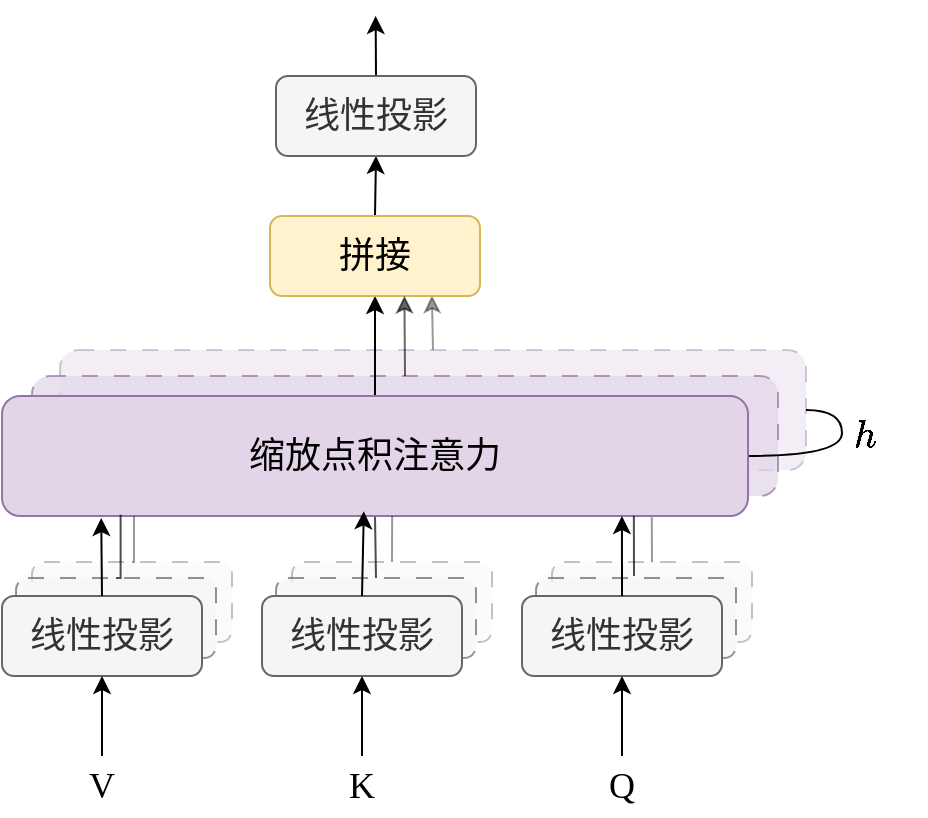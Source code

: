 <mxfile version="26.2.6">
  <diagram name="Page-1" id="xW-WMZ9OCgLaWtX6TRYx">
    <mxGraphModel dx="838" dy="503" grid="1" gridSize="10" guides="1" tooltips="1" connect="1" arrows="1" fold="1" page="1" pageScale="1" pageWidth="850" pageHeight="1100" math="1" shadow="0">
      <root>
        <mxCell id="0" />
        <mxCell id="1" parent="0" />
        <mxCell id="HYoXXiCOUGap_etAaGFY-51" style="rounded=0;orthogonalLoop=1;jettySize=auto;html=1;exitX=0.5;exitY=0;exitDx=0;exitDy=0;entryX=0.771;entryY=0.992;entryDx=0;entryDy=0;entryPerimeter=0;opacity=40;" edge="1" parent="1" source="HYoXXiCOUGap_etAaGFY-31" target="HYoXXiCOUGap_etAaGFY-48">
          <mxGeometry relative="1" as="geometry" />
        </mxCell>
        <mxCell id="HYoXXiCOUGap_etAaGFY-31" value="" style="rounded=1;whiteSpace=wrap;html=1;fontSize=18;fontFamily=SimSun;fillColor=#e1d5e7;strokeColor=#9673a6;opacity=40;dashed=1;dashPattern=8 8;" vertex="1" parent="1">
          <mxGeometry x="189" y="317" width="373" height="60" as="geometry" />
        </mxCell>
        <mxCell id="HYoXXiCOUGap_etAaGFY-30" value="" style="rounded=1;whiteSpace=wrap;html=1;fontSize=18;fontFamily=SimSun;fillColor=#e1d5e7;strokeColor=#9673a6;opacity=70;dashed=1;dashPattern=8 8;" vertex="1" parent="1">
          <mxGeometry x="175" y="330" width="373" height="60" as="geometry" />
        </mxCell>
        <mxCell id="HYoXXiCOUGap_etAaGFY-6" value="" style="rounded=1;whiteSpace=wrap;html=1;fontFamily=SimSun;fontSize=18;fillColor=#f5f5f5;strokeColor=#666666;dashed=1;dashPattern=8 8;opacity=40;fontColor=#333333;" vertex="1" parent="1">
          <mxGeometry x="175" y="423" width="100" height="40" as="geometry" />
        </mxCell>
        <mxCell id="HYoXXiCOUGap_etAaGFY-5" value="" style="rounded=1;whiteSpace=wrap;html=1;fontFamily=SimSun;fontSize=18;fillColor=#f5f5f5;strokeColor=#666666;dashed=1;dashPattern=8 8;opacity=70;fontColor=#333333;" vertex="1" parent="1">
          <mxGeometry x="167" y="431" width="100" height="40" as="geometry" />
        </mxCell>
        <mxCell id="HYoXXiCOUGap_etAaGFY-1" value="线性投影" style="rounded=1;whiteSpace=wrap;html=1;fontFamily=SimSun;fontSize=18;fillColor=#f5f5f5;strokeColor=#666666;fontColor=#333333;" vertex="1" parent="1">
          <mxGeometry x="160" y="440" width="100" height="40" as="geometry" />
        </mxCell>
        <mxCell id="HYoXXiCOUGap_etAaGFY-11" value="" style="rounded=1;whiteSpace=wrap;html=1;fontFamily=SimSun;fontSize=18;fillColor=#f5f5f5;strokeColor=#666666;dashed=1;dashPattern=8 8;opacity=40;fontColor=#333333;" vertex="1" parent="1">
          <mxGeometry x="305" y="423" width="100" height="40" as="geometry" />
        </mxCell>
        <mxCell id="HYoXXiCOUGap_etAaGFY-32" style="rounded=0;orthogonalLoop=1;jettySize=auto;html=1;exitX=0.5;exitY=0;exitDx=0;exitDy=0;entryX=0.5;entryY=1;entryDx=0;entryDy=0;endArrow=none;startFill=0;opacity=70;" edge="1" parent="1" source="HYoXXiCOUGap_etAaGFY-12" target="HYoXXiCOUGap_etAaGFY-25">
          <mxGeometry relative="1" as="geometry" />
        </mxCell>
        <mxCell id="HYoXXiCOUGap_etAaGFY-12" value="" style="rounded=1;whiteSpace=wrap;html=1;fontFamily=SimSun;fontSize=18;fillColor=#f5f5f5;strokeColor=#666666;dashed=1;dashPattern=8 8;opacity=70;fontColor=#333333;" vertex="1" parent="1">
          <mxGeometry x="297" y="431" width="100" height="40" as="geometry" />
        </mxCell>
        <mxCell id="HYoXXiCOUGap_etAaGFY-13" value="线性投影" style="rounded=1;whiteSpace=wrap;html=1;fontFamily=SimSun;fontSize=18;fillColor=#f5f5f5;strokeColor=#666666;fontColor=#333333;" vertex="1" parent="1">
          <mxGeometry x="290" y="440" width="100" height="40" as="geometry" />
        </mxCell>
        <mxCell id="HYoXXiCOUGap_etAaGFY-14" value="" style="rounded=1;whiteSpace=wrap;html=1;fontFamily=SimSun;fontSize=18;fillColor=#f5f5f5;strokeColor=#666666;dashed=1;dashPattern=8 8;opacity=40;fontColor=#333333;" vertex="1" parent="1">
          <mxGeometry x="435" y="423" width="100" height="40" as="geometry" />
        </mxCell>
        <mxCell id="HYoXXiCOUGap_etAaGFY-15" value="" style="rounded=1;whiteSpace=wrap;html=1;fontFamily=SimSun;fontSize=18;fillColor=#f5f5f5;strokeColor=#666666;dashed=1;dashPattern=8 8;opacity=70;fontColor=#333333;" vertex="1" parent="1">
          <mxGeometry x="427" y="431" width="100" height="40" as="geometry" />
        </mxCell>
        <mxCell id="HYoXXiCOUGap_etAaGFY-16" value="线性投影" style="rounded=1;whiteSpace=wrap;html=1;fontFamily=SimSun;fontSize=18;fillColor=#f5f5f5;strokeColor=#666666;fontColor=#333333;" vertex="1" parent="1">
          <mxGeometry x="420" y="440" width="100" height="40" as="geometry" />
        </mxCell>
        <mxCell id="HYoXXiCOUGap_etAaGFY-21" style="edgeStyle=orthogonalEdgeStyle;rounded=0;orthogonalLoop=1;jettySize=auto;html=1;exitX=0.5;exitY=0;exitDx=0;exitDy=0;entryX=0.5;entryY=1;entryDx=0;entryDy=0;" edge="1" parent="1" source="HYoXXiCOUGap_etAaGFY-17" target="HYoXXiCOUGap_etAaGFY-1">
          <mxGeometry relative="1" as="geometry" />
        </mxCell>
        <mxCell id="HYoXXiCOUGap_etAaGFY-17" value="V" style="text;html=1;align=center;verticalAlign=middle;whiteSpace=wrap;rounded=0;fontSize=18;fontFamily=Times New Roman;" vertex="1" parent="1">
          <mxGeometry x="180" y="520" width="60" height="30" as="geometry" />
        </mxCell>
        <mxCell id="HYoXXiCOUGap_etAaGFY-22" style="edgeStyle=orthogonalEdgeStyle;rounded=0;orthogonalLoop=1;jettySize=auto;html=1;exitX=0.5;exitY=0;exitDx=0;exitDy=0;entryX=0.5;entryY=1;entryDx=0;entryDy=0;" edge="1" parent="1" source="HYoXXiCOUGap_etAaGFY-18" target="HYoXXiCOUGap_etAaGFY-13">
          <mxGeometry relative="1" as="geometry" />
        </mxCell>
        <mxCell id="HYoXXiCOUGap_etAaGFY-18" value="K" style="text;html=1;align=center;verticalAlign=middle;whiteSpace=wrap;rounded=0;fontSize=18;fontFamily=Times New Roman;" vertex="1" parent="1">
          <mxGeometry x="310" y="520" width="60" height="30" as="geometry" />
        </mxCell>
        <mxCell id="HYoXXiCOUGap_etAaGFY-24" style="edgeStyle=orthogonalEdgeStyle;rounded=0;orthogonalLoop=1;jettySize=auto;html=1;exitX=0.5;exitY=0;exitDx=0;exitDy=0;entryX=0.5;entryY=1;entryDx=0;entryDy=0;" edge="1" parent="1" source="HYoXXiCOUGap_etAaGFY-19" target="HYoXXiCOUGap_etAaGFY-16">
          <mxGeometry relative="1" as="geometry" />
        </mxCell>
        <mxCell id="HYoXXiCOUGap_etAaGFY-19" value="Q" style="text;html=1;align=center;verticalAlign=middle;whiteSpace=wrap;rounded=0;fontSize=18;fontFamily=Times New Roman;" vertex="1" parent="1">
          <mxGeometry x="440" y="520" width="60" height="30" as="geometry" />
        </mxCell>
        <mxCell id="HYoXXiCOUGap_etAaGFY-47" style="rounded=0;orthogonalLoop=1;jettySize=auto;html=1;exitX=1;exitY=0.5;exitDx=0;exitDy=0;entryX=1;entryY=0.5;entryDx=0;entryDy=0;endArrow=none;startFill=0;edgeStyle=orthogonalEdgeStyle;curved=1;" edge="1" parent="1" source="HYoXXiCOUGap_etAaGFY-25" target="HYoXXiCOUGap_etAaGFY-31">
          <mxGeometry relative="1" as="geometry">
            <Array as="points">
              <mxPoint x="580" y="370" />
              <mxPoint x="580" y="347" />
            </Array>
          </mxGeometry>
        </mxCell>
        <mxCell id="HYoXXiCOUGap_etAaGFY-49" style="edgeStyle=orthogonalEdgeStyle;rounded=0;orthogonalLoop=1;jettySize=auto;html=1;exitX=0.5;exitY=0;exitDx=0;exitDy=0;entryX=0.5;entryY=1;entryDx=0;entryDy=0;" edge="1" parent="1" source="HYoXXiCOUGap_etAaGFY-25" target="HYoXXiCOUGap_etAaGFY-48">
          <mxGeometry relative="1" as="geometry" />
        </mxCell>
        <mxCell id="HYoXXiCOUGap_etAaGFY-25" value="缩放点积注意力" style="rounded=1;whiteSpace=wrap;html=1;fontSize=18;fontFamily=SimSun;fillColor=#e1d5e7;strokeColor=#9673a6;" vertex="1" parent="1">
          <mxGeometry x="160" y="340" width="373" height="60" as="geometry" />
        </mxCell>
        <mxCell id="HYoXXiCOUGap_etAaGFY-26" style="edgeStyle=orthogonalEdgeStyle;rounded=0;orthogonalLoop=1;jettySize=auto;html=1;exitX=0.5;exitY=0;exitDx=0;exitDy=0;entryX=0.133;entryY=1.017;entryDx=0;entryDy=0;entryPerimeter=0;" edge="1" parent="1" source="HYoXXiCOUGap_etAaGFY-1" target="HYoXXiCOUGap_etAaGFY-25">
          <mxGeometry relative="1" as="geometry" />
        </mxCell>
        <mxCell id="HYoXXiCOUGap_etAaGFY-27" style="rounded=0;orthogonalLoop=1;jettySize=auto;html=1;exitX=0.5;exitY=0;exitDx=0;exitDy=0;entryX=0.485;entryY=0.961;entryDx=0;entryDy=0;entryPerimeter=0;" edge="1" parent="1" source="HYoXXiCOUGap_etAaGFY-13" target="HYoXXiCOUGap_etAaGFY-25">
          <mxGeometry relative="1" as="geometry" />
        </mxCell>
        <mxCell id="HYoXXiCOUGap_etAaGFY-29" style="edgeStyle=orthogonalEdgeStyle;rounded=0;orthogonalLoop=1;jettySize=auto;html=1;exitX=0.5;exitY=0;exitDx=0;exitDy=0;entryX=0.831;entryY=1;entryDx=0;entryDy=0;entryPerimeter=0;" edge="1" parent="1" source="HYoXXiCOUGap_etAaGFY-16" target="HYoXXiCOUGap_etAaGFY-25">
          <mxGeometry relative="1" as="geometry" />
        </mxCell>
        <mxCell id="HYoXXiCOUGap_etAaGFY-33" style="edgeStyle=orthogonalEdgeStyle;rounded=0;orthogonalLoop=1;jettySize=auto;html=1;exitX=0.5;exitY=0;exitDx=0;exitDy=0;entryX=0.523;entryY=1;entryDx=0;entryDy=0;entryPerimeter=0;endArrow=none;startFill=0;opacity=40;" edge="1" parent="1" source="HYoXXiCOUGap_etAaGFY-11" target="HYoXXiCOUGap_etAaGFY-25">
          <mxGeometry relative="1" as="geometry" />
        </mxCell>
        <mxCell id="HYoXXiCOUGap_etAaGFY-34" style="edgeStyle=orthogonalEdgeStyle;rounded=0;orthogonalLoop=1;jettySize=auto;html=1;exitX=0.5;exitY=0;exitDx=0;exitDy=0;entryX=0.159;entryY=0.99;entryDx=0;entryDy=0;entryPerimeter=0;endArrow=none;startFill=0;opacity=70;" edge="1" parent="1" source="HYoXXiCOUGap_etAaGFY-5" target="HYoXXiCOUGap_etAaGFY-25">
          <mxGeometry relative="1" as="geometry" />
        </mxCell>
        <mxCell id="HYoXXiCOUGap_etAaGFY-35" style="edgeStyle=orthogonalEdgeStyle;rounded=0;orthogonalLoop=1;jettySize=auto;html=1;exitX=0.5;exitY=0;exitDx=0;exitDy=0;endArrow=none;startFill=0;opacity=40;" edge="1" parent="1" source="HYoXXiCOUGap_etAaGFY-6">
          <mxGeometry relative="1" as="geometry">
            <mxPoint x="226" y="400" as="targetPoint" />
          </mxGeometry>
        </mxCell>
        <mxCell id="HYoXXiCOUGap_etAaGFY-36" style="rounded=0;orthogonalLoop=1;jettySize=auto;html=1;entryX=0.847;entryY=0.982;entryDx=0;entryDy=0;entryPerimeter=0;endArrow=none;startFill=0;opacity=70;" edge="1" parent="1">
          <mxGeometry relative="1" as="geometry">
            <mxPoint x="476" y="430" as="sourcePoint" />
            <mxPoint x="475.931" y="399.92" as="targetPoint" />
          </mxGeometry>
        </mxCell>
        <mxCell id="HYoXXiCOUGap_etAaGFY-38" style="rounded=0;orthogonalLoop=1;jettySize=auto;html=1;exitX=0.5;exitY=0;exitDx=0;exitDy=0;entryX=0.871;entryY=1.01;entryDx=0;entryDy=0;entryPerimeter=0;endArrow=none;startFill=0;opacity=40;" edge="1" parent="1" source="HYoXXiCOUGap_etAaGFY-14" target="HYoXXiCOUGap_etAaGFY-25">
          <mxGeometry relative="1" as="geometry" />
        </mxCell>
        <mxCell id="HYoXXiCOUGap_etAaGFY-46" value="\(h\)" style="text;html=1;align=center;verticalAlign=middle;whiteSpace=wrap;rounded=0;fontFamily=Times New Roman;fontSize=19;" vertex="1" parent="1">
          <mxGeometry x="562" y="345" width="60" height="30" as="geometry" />
        </mxCell>
        <mxCell id="HYoXXiCOUGap_etAaGFY-54" style="edgeStyle=orthogonalEdgeStyle;rounded=0;orthogonalLoop=1;jettySize=auto;html=1;exitX=0.5;exitY=0;exitDx=0;exitDy=0;entryX=0.5;entryY=1;entryDx=0;entryDy=0;" edge="1" parent="1" source="HYoXXiCOUGap_etAaGFY-48" target="HYoXXiCOUGap_etAaGFY-52">
          <mxGeometry relative="1" as="geometry" />
        </mxCell>
        <mxCell id="HYoXXiCOUGap_etAaGFY-48" value="拼接" style="rounded=1;whiteSpace=wrap;html=1;fillColor=#fff2cc;strokeColor=#d6b656;fontFamily=SimSun;fontSize=18;" vertex="1" parent="1">
          <mxGeometry x="294" y="250" width="105" height="40" as="geometry" />
        </mxCell>
        <mxCell id="HYoXXiCOUGap_etAaGFY-50" style="rounded=0;orthogonalLoop=1;jettySize=auto;html=1;exitX=0.5;exitY=0;exitDx=0;exitDy=0;entryX=0.64;entryY=0.996;entryDx=0;entryDy=0;entryPerimeter=0;textOpacity=70;opacity=60;" edge="1" parent="1" source="HYoXXiCOUGap_etAaGFY-30" target="HYoXXiCOUGap_etAaGFY-48">
          <mxGeometry relative="1" as="geometry" />
        </mxCell>
        <mxCell id="HYoXXiCOUGap_etAaGFY-55" style="edgeStyle=orthogonalEdgeStyle;rounded=0;orthogonalLoop=1;jettySize=auto;html=1;exitX=0.5;exitY=0;exitDx=0;exitDy=0;" edge="1" parent="1" source="HYoXXiCOUGap_etAaGFY-52">
          <mxGeometry relative="1" as="geometry">
            <mxPoint x="346.828" y="150" as="targetPoint" />
          </mxGeometry>
        </mxCell>
        <mxCell id="HYoXXiCOUGap_etAaGFY-52" value="线性投影" style="rounded=1;whiteSpace=wrap;html=1;fontFamily=SimSun;fontSize=18;fillColor=#f5f5f5;strokeColor=#666666;fontColor=#333333;" vertex="1" parent="1">
          <mxGeometry x="297" y="180" width="100" height="40" as="geometry" />
        </mxCell>
      </root>
    </mxGraphModel>
  </diagram>
</mxfile>
